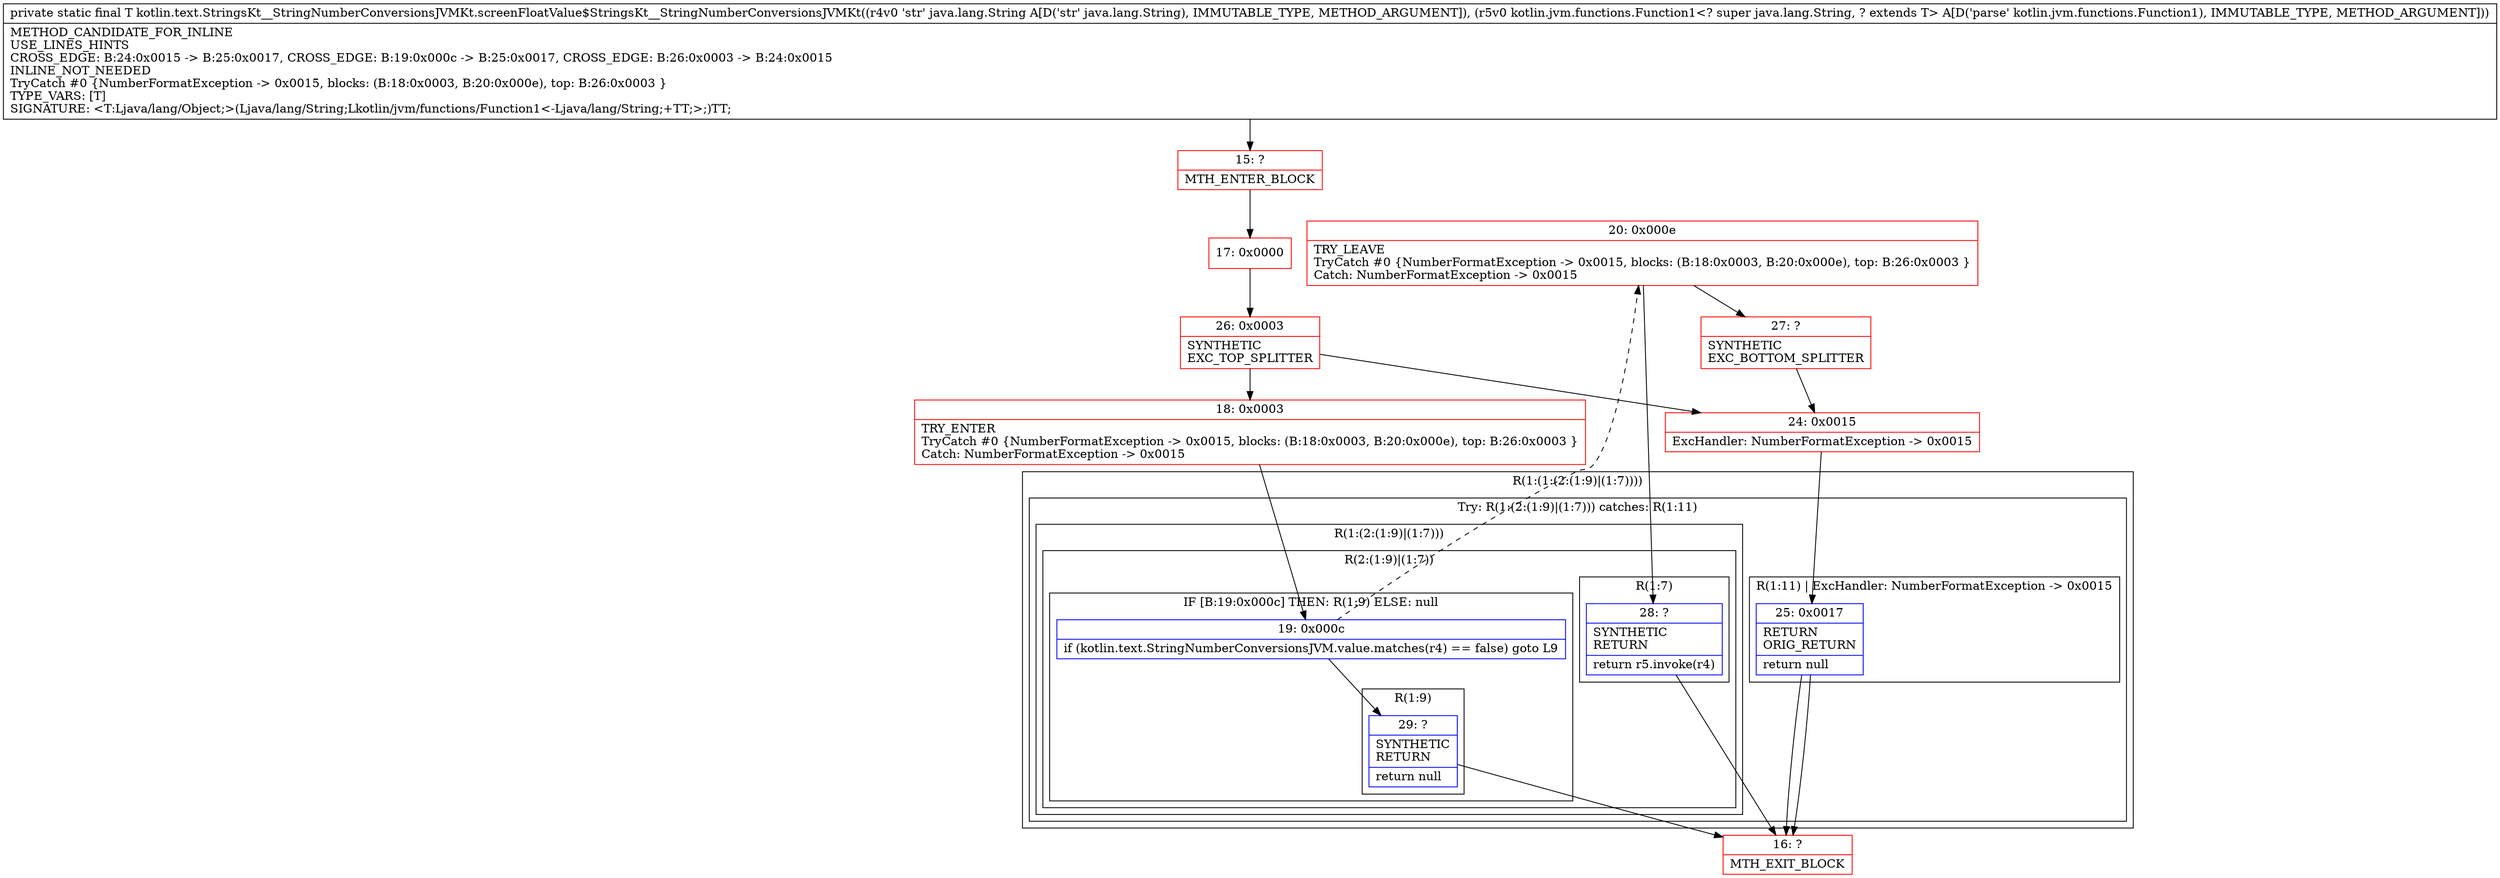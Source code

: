 digraph "CFG forkotlin.text.StringsKt__StringNumberConversionsJVMKt.screenFloatValue$StringsKt__StringNumberConversionsJVMKt(Ljava\/lang\/String;Lkotlin\/jvm\/functions\/Function1;)Ljava\/lang\/Object;" {
subgraph cluster_Region_1443165789 {
label = "R(1:(1:(2:(1:9)|(1:7))))";
node [shape=record,color=blue];
subgraph cluster_TryCatchRegion_711137793 {
label = "Try: R(1:(2:(1:9)|(1:7))) catches: R(1:11)";
node [shape=record,color=blue];
subgraph cluster_Region_804537884 {
label = "R(1:(2:(1:9)|(1:7)))";
node [shape=record,color=blue];
subgraph cluster_Region_532482088 {
label = "R(2:(1:9)|(1:7))";
node [shape=record,color=blue];
subgraph cluster_IfRegion_1853531036 {
label = "IF [B:19:0x000c] THEN: R(1:9) ELSE: null";
node [shape=record,color=blue];
Node_19 [shape=record,label="{19\:\ 0x000c|if (kotlin.text.StringNumberConversionsJVM.value.matches(r4) == false) goto L9\l}"];
subgraph cluster_Region_1559957312 {
label = "R(1:9)";
node [shape=record,color=blue];
Node_29 [shape=record,label="{29\:\ ?|SYNTHETIC\lRETURN\l|return null\l}"];
}
}
subgraph cluster_Region_1370646117 {
label = "R(1:7)";
node [shape=record,color=blue];
Node_28 [shape=record,label="{28\:\ ?|SYNTHETIC\lRETURN\l|return r5.invoke(r4)\l}"];
}
}
}
subgraph cluster_Region_649709619 {
label = "R(1:11) | ExcHandler: NumberFormatException \-\> 0x0015\l";
node [shape=record,color=blue];
Node_25 [shape=record,label="{25\:\ 0x0017|RETURN\lORIG_RETURN\l|return null\l}"];
}
}
}
subgraph cluster_Region_649709619 {
label = "R(1:11) | ExcHandler: NumberFormatException \-\> 0x0015\l";
node [shape=record,color=blue];
Node_25 [shape=record,label="{25\:\ 0x0017|RETURN\lORIG_RETURN\l|return null\l}"];
}
Node_15 [shape=record,color=red,label="{15\:\ ?|MTH_ENTER_BLOCK\l}"];
Node_17 [shape=record,color=red,label="{17\:\ 0x0000}"];
Node_26 [shape=record,color=red,label="{26\:\ 0x0003|SYNTHETIC\lEXC_TOP_SPLITTER\l}"];
Node_18 [shape=record,color=red,label="{18\:\ 0x0003|TRY_ENTER\lTryCatch #0 \{NumberFormatException \-\> 0x0015, blocks: (B:18:0x0003, B:20:0x000e), top: B:26:0x0003 \}\lCatch: NumberFormatException \-\> 0x0015\l}"];
Node_20 [shape=record,color=red,label="{20\:\ 0x000e|TRY_LEAVE\lTryCatch #0 \{NumberFormatException \-\> 0x0015, blocks: (B:18:0x0003, B:20:0x000e), top: B:26:0x0003 \}\lCatch: NumberFormatException \-\> 0x0015\l}"];
Node_27 [shape=record,color=red,label="{27\:\ ?|SYNTHETIC\lEXC_BOTTOM_SPLITTER\l}"];
Node_16 [shape=record,color=red,label="{16\:\ ?|MTH_EXIT_BLOCK\l}"];
Node_24 [shape=record,color=red,label="{24\:\ 0x0015|ExcHandler: NumberFormatException \-\> 0x0015\l}"];
MethodNode[shape=record,label="{private static final T kotlin.text.StringsKt__StringNumberConversionsJVMKt.screenFloatValue$StringsKt__StringNumberConversionsJVMKt((r4v0 'str' java.lang.String A[D('str' java.lang.String), IMMUTABLE_TYPE, METHOD_ARGUMENT]), (r5v0 kotlin.jvm.functions.Function1\<? super java.lang.String, ? extends T\> A[D('parse' kotlin.jvm.functions.Function1), IMMUTABLE_TYPE, METHOD_ARGUMENT]))  | METHOD_CANDIDATE_FOR_INLINE\lUSE_LINES_HINTS\lCROSS_EDGE: B:24:0x0015 \-\> B:25:0x0017, CROSS_EDGE: B:19:0x000c \-\> B:25:0x0017, CROSS_EDGE: B:26:0x0003 \-\> B:24:0x0015\lINLINE_NOT_NEEDED\lTryCatch #0 \{NumberFormatException \-\> 0x0015, blocks: (B:18:0x0003, B:20:0x000e), top: B:26:0x0003 \}\lTYPE_VARS: [T]\lSIGNATURE: \<T:Ljava\/lang\/Object;\>(Ljava\/lang\/String;Lkotlin\/jvm\/functions\/Function1\<\-Ljava\/lang\/String;+TT;\>;)TT;\l}"];
MethodNode -> Node_15;Node_19 -> Node_20[style=dashed];
Node_19 -> Node_29;
Node_29 -> Node_16;
Node_28 -> Node_16;
Node_25 -> Node_16;
Node_25 -> Node_16;
Node_15 -> Node_17;
Node_17 -> Node_26;
Node_26 -> Node_18;
Node_26 -> Node_24;
Node_18 -> Node_19;
Node_20 -> Node_27;
Node_20 -> Node_28;
Node_27 -> Node_24;
Node_24 -> Node_25;
}

